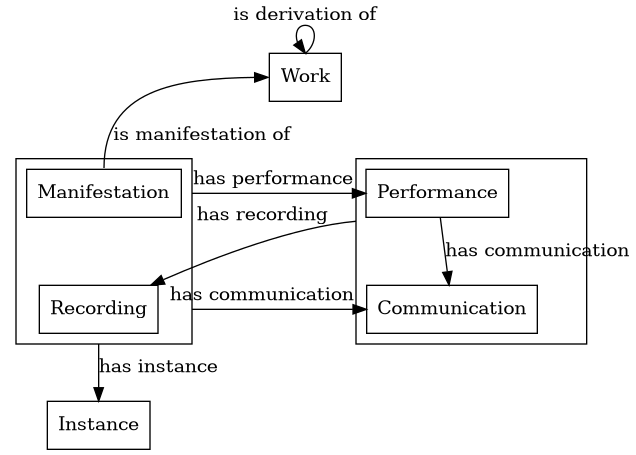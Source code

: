 @startuml
digraph CopyrightOntoCreationModel {
  node [shape=box]; rankdir=TB; compound=true; newrank=true;

  "Work":n -> "Work":n [label="is derivation of"];
  "Work":w -> "Manifestation":n [dir=back, label="is manifestation of"];
  "Work":e -> "Performance":e [dir=back, style=invis];

  subgraph cluster_MR {
    "Manifestation";
    "Recording";
  }
  subgraph cluster_PC {
    "Performance";
    "Communication";
  }

  "Manifestation" -> "Performance" [label="has performance", ltail=cluster_MR];

  "Performance" -> "Communication" [label="has communication"];

  "Recording" -> "Instance" [label="has instance", ltail=cluster_MR];
  "Recording" -> "Communication" [label="has communication", ltail=cluster_MR];

  "Communication":n -> "Recording" [label="has recording", ltail=cluster_PC];

  {rank=same "Manifestation" "Performance"}
  {rank=same "Recording" "Communication"}
}
@enduml